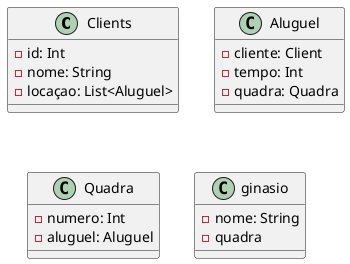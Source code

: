 @startuml ginasio
class Clients {
  - id: Int
  - nome: String
  - locaçao: List<Aluguel>
}

class Aluguel {
  - cliente: Client
  - tempo: Int
  - quadra: Quadra
}

class Quadra {
  - numero: Int
  - aluguel: Aluguel
}

class ginasio {
  - nome: String
  - quadra
}
@enduml